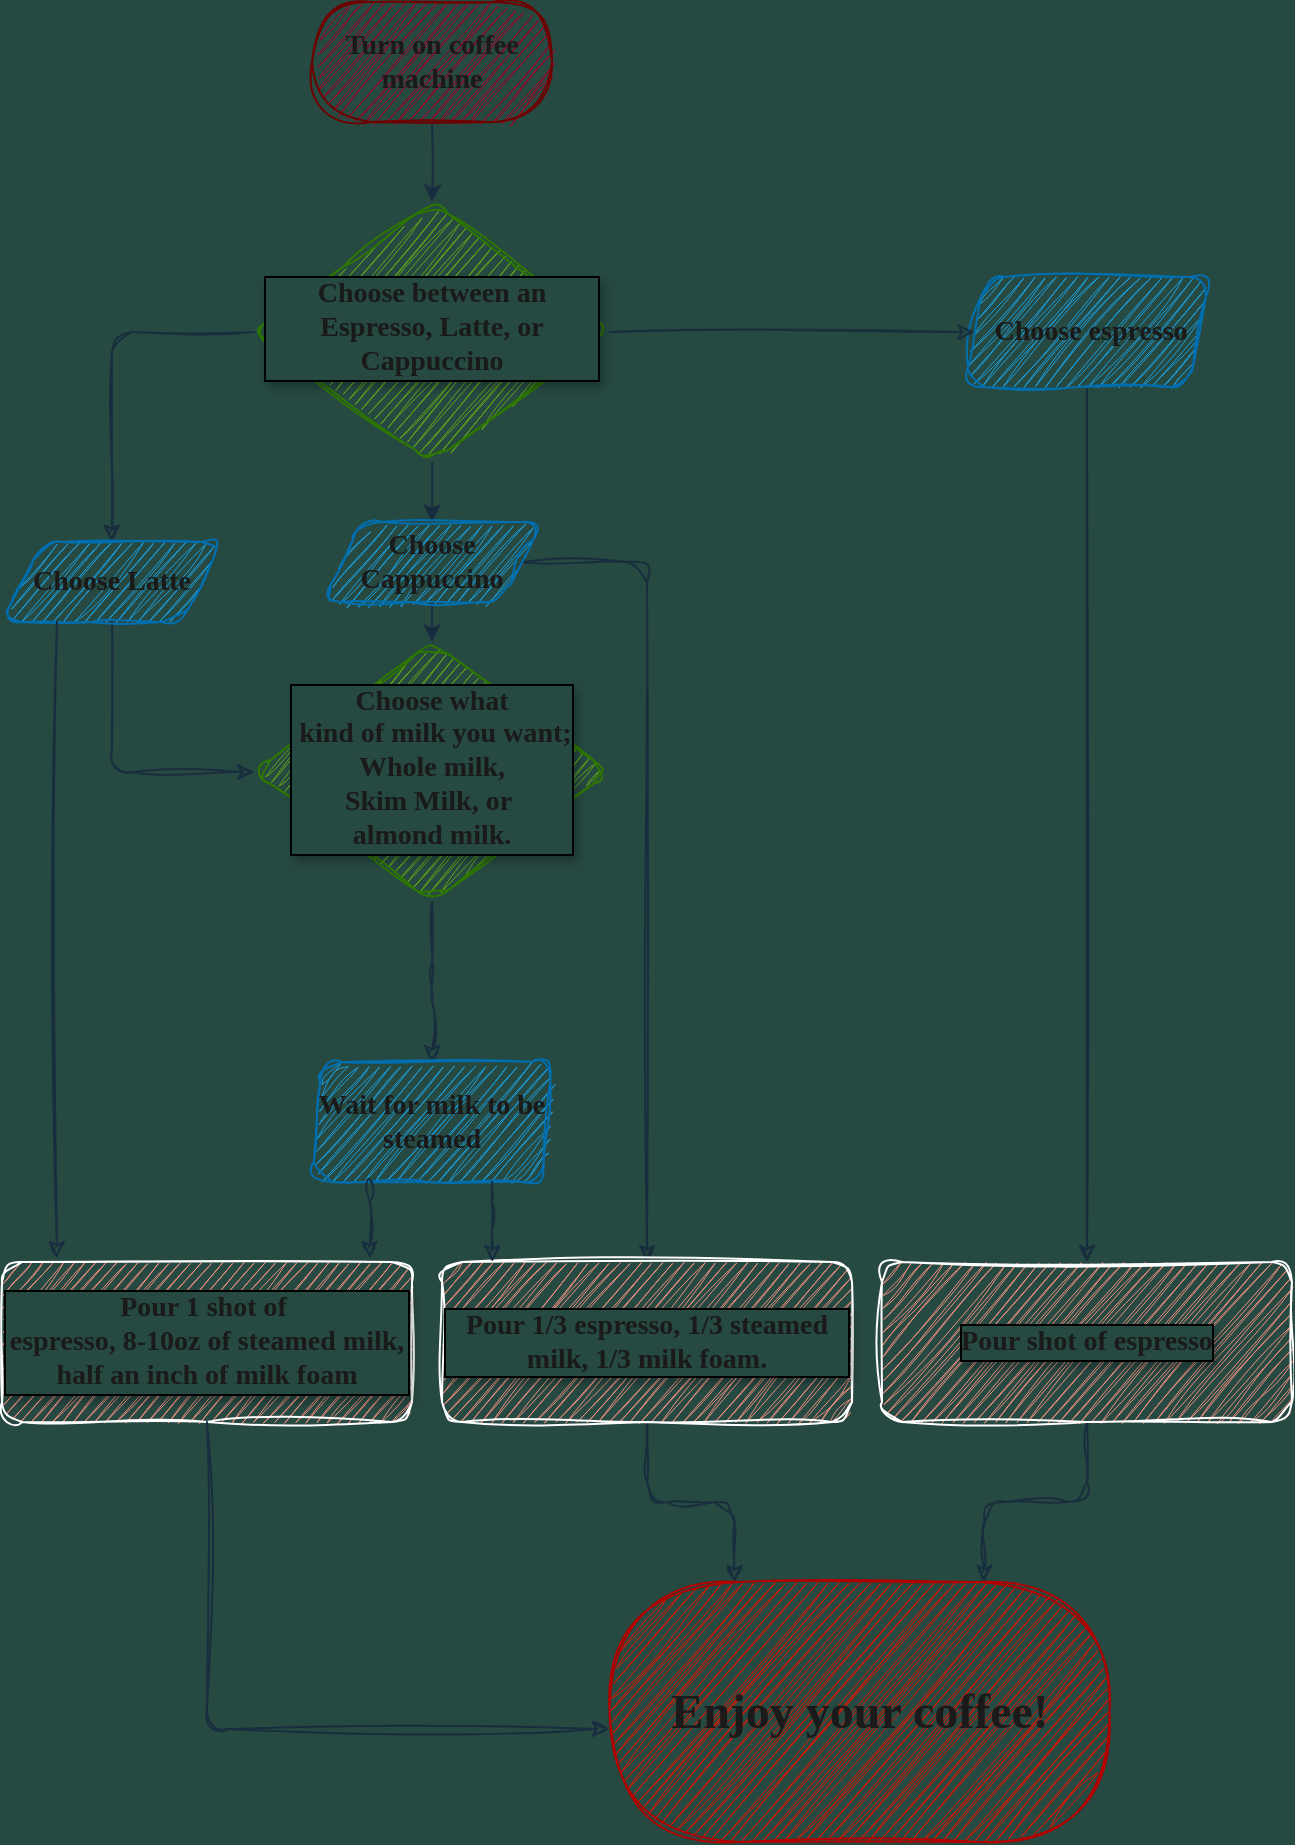 <mxfile version="24.7.6">
  <diagram id="C5RBs43oDa-KdzZeNtuy" name="Page-1">
    <mxGraphModel dx="2049" dy="1064" grid="0" gridSize="10" guides="1" tooltips="1" connect="1" arrows="1" fold="1" page="0" pageScale="1" pageWidth="827" pageHeight="1169" background="#264941" math="0" shadow="0">
      <root>
        <mxCell id="WIyWlLk6GJQsqaUBKTNV-0" />
        <mxCell id="WIyWlLk6GJQsqaUBKTNV-1" parent="WIyWlLk6GJQsqaUBKTNV-0" />
        <mxCell id="2MbHbxxGn7zVGhpDCjre-64" style="edgeStyle=orthogonalEdgeStyle;rounded=1;orthogonalLoop=1;jettySize=auto;html=1;exitX=0;exitY=0.5;exitDx=0;exitDy=0;entryX=0.5;entryY=0;entryDx=0;entryDy=0;textShadow=0;labelBorderColor=none;sketch=1;curveFitting=1;jiggle=2;labelBackgroundColor=none;strokeColor=#182E3E;fontColor=#1A1A1A;fontFamily=Georgia;fontSize=14;fontStyle=1" edge="1" parent="WIyWlLk6GJQsqaUBKTNV-1" source="WIyWlLk6GJQsqaUBKTNV-6" target="2MbHbxxGn7zVGhpDCjre-24">
          <mxGeometry relative="1" as="geometry" />
        </mxCell>
        <mxCell id="2MbHbxxGn7zVGhpDCjre-71" value="" style="edgeStyle=orthogonalEdgeStyle;rounded=1;orthogonalLoop=1;jettySize=auto;html=1;textShadow=0;labelBorderColor=none;labelBackgroundColor=none;strokeColor=#182E3E;fontColor=#1A1A1A;fontFamily=Georgia;fontSize=14;fontStyle=1" edge="1" parent="WIyWlLk6GJQsqaUBKTNV-1" source="WIyWlLk6GJQsqaUBKTNV-6" target="2MbHbxxGn7zVGhpDCjre-30">
          <mxGeometry relative="1" as="geometry" />
        </mxCell>
        <mxCell id="WIyWlLk6GJQsqaUBKTNV-6" value="Choose between an Espresso, Latte, or Cappuccino" style="rhombus;html=1;shadow=0;fontFamily=Georgia;fontSize=14;align=center;strokeWidth=1;spacing=6;spacingTop=-4;textShadow=1;labelBorderColor=default;rounded=1;whiteSpace=wrap;labelBackgroundColor=#264941;sketch=1;curveFitting=1;jiggle=2;fillColor=#60a917;strokeColor=#2D7600;fontColor=#1A1A1A;fontStyle=1" parent="WIyWlLk6GJQsqaUBKTNV-1" vertex="1">
          <mxGeometry x="306.25" y="210" width="177.5" height="130" as="geometry" />
        </mxCell>
        <mxCell id="2MbHbxxGn7zVGhpDCjre-1" value="" style="edgeStyle=orthogonalEdgeStyle;rounded=1;orthogonalLoop=1;jettySize=auto;html=1;entryX=0.5;entryY=0;entryDx=0;entryDy=0;fontFamily=Georgia;fontSize=14;textShadow=0;labelBorderColor=none;labelBackgroundColor=none;strokeColor=#182E3E;fontColor=#1A1A1A;fontStyle=1" edge="1" parent="WIyWlLk6GJQsqaUBKTNV-1" target="WIyWlLk6GJQsqaUBKTNV-6">
          <mxGeometry relative="1" as="geometry">
            <mxPoint x="395" y="170" as="sourcePoint" />
            <mxPoint x="395" y="200" as="targetPoint" />
          </mxGeometry>
        </mxCell>
        <mxCell id="2MbHbxxGn7zVGhpDCjre-23" value="" style="edgeStyle=orthogonalEdgeStyle;rounded=1;orthogonalLoop=1;jettySize=auto;html=1;fontFamily=Georgia;fontSize=14;textShadow=0;labelBorderColor=none;sketch=1;curveFitting=1;jiggle=2;labelBackgroundColor=none;strokeColor=#182E3E;fontColor=#1A1A1A;fontStyle=1" edge="1" parent="WIyWlLk6GJQsqaUBKTNV-1" source="2MbHbxxGn7zVGhpDCjre-9" target="2MbHbxxGn7zVGhpDCjre-22">
          <mxGeometry relative="1" as="geometry" />
        </mxCell>
        <mxCell id="2MbHbxxGn7zVGhpDCjre-22" value="Wait for milk to be steamed" style="shape=parallelogram;perimeter=parallelogramPerimeter;whiteSpace=wrap;html=1;fixedSize=1;size=5;fontFamily=Georgia;fontSize=14;textShadow=0;labelBorderColor=none;rounded=1;sketch=1;curveFitting=1;jiggle=2;labelBackgroundColor=none;fillColor=#1ba1e2;strokeColor=#006EAF;fontColor=#1A1A1A;fontStyle=1" vertex="1" parent="WIyWlLk6GJQsqaUBKTNV-1">
          <mxGeometry x="335" y="640" width="120" height="60" as="geometry" />
        </mxCell>
        <mxCell id="2MbHbxxGn7zVGhpDCjre-61" style="edgeStyle=orthogonalEdgeStyle;rounded=1;orthogonalLoop=1;jettySize=auto;html=1;exitX=0.5;exitY=1;exitDx=0;exitDy=0;textShadow=0;labelBorderColor=none;sketch=1;curveFitting=1;jiggle=2;labelBackgroundColor=none;strokeColor=#182E3E;fontColor=#1A1A1A;fontFamily=Georgia;fontSize=14;fontStyle=1" edge="1" parent="WIyWlLk6GJQsqaUBKTNV-1" source="2MbHbxxGn7zVGhpDCjre-27" target="2MbHbxxGn7zVGhpDCjre-47">
          <mxGeometry relative="1" as="geometry" />
        </mxCell>
        <mxCell id="2MbHbxxGn7zVGhpDCjre-27" value="" style="shape=parallelogram;perimeter=parallelogramPerimeter;whiteSpace=wrap;html=1;fixedSize=1;size=10;fontFamily=Georgia;fontSize=14;textShadow=1;labelBorderColor=default;rounded=1;labelBackgroundColor=none;shadow=0;sketch=1;curveFitting=1;jiggle=2;fillColor=#1ba1e2;strokeColor=#006EAF;fontColor=#1A1A1A;fontStyle=1" vertex="1" parent="WIyWlLk6GJQsqaUBKTNV-1">
          <mxGeometry x="661.25" y="247.5" width="122.5" height="55" as="geometry" />
        </mxCell>
        <mxCell id="2MbHbxxGn7zVGhpDCjre-28" value="" style="edgeStyle=orthogonalEdgeStyle;rounded=1;orthogonalLoop=1;jettySize=auto;html=1;fontFamily=Georgia;fontSize=14;textShadow=0;labelBorderColor=none;sketch=1;curveFitting=1;jiggle=2;labelBackgroundColor=none;strokeColor=#182E3E;fontColor=#1A1A1A;fontStyle=1" edge="1" parent="WIyWlLk6GJQsqaUBKTNV-1" source="WIyWlLk6GJQsqaUBKTNV-6" target="2MbHbxxGn7zVGhpDCjre-27">
          <mxGeometry relative="1" as="geometry">
            <mxPoint x="484" y="275" as="sourcePoint" />
            <mxPoint x="620" y="275" as="targetPoint" />
          </mxGeometry>
        </mxCell>
        <mxCell id="2MbHbxxGn7zVGhpDCjre-29" value="Choose espresso" style="edgeLabel;align=center;verticalAlign=middle;resizable=0;points=[];fontFamily=Georgia;fontSize=14;textShadow=0;labelBorderColor=none;rounded=1;html=1;labelBackgroundColor=none;fontColor=#1A1A1A;fontStyle=1" vertex="1" connectable="0" parent="2MbHbxxGn7zVGhpDCjre-28">
          <mxGeometry x="-0.13" y="-4" relative="1" as="geometry">
            <mxPoint x="160" y="-4" as="offset" />
          </mxGeometry>
        </mxCell>
        <mxCell id="2MbHbxxGn7zVGhpDCjre-72" value="" style="edgeStyle=orthogonalEdgeStyle;rounded=1;orthogonalLoop=1;jettySize=auto;html=1;textShadow=0;labelBorderColor=none;labelBackgroundColor=none;strokeColor=#182E3E;fontColor=#1A1A1A;fontFamily=Georgia;fontSize=14;fontStyle=1" edge="1" parent="WIyWlLk6GJQsqaUBKTNV-1" source="2MbHbxxGn7zVGhpDCjre-30" target="2MbHbxxGn7zVGhpDCjre-9">
          <mxGeometry relative="1" as="geometry" />
        </mxCell>
        <mxCell id="2MbHbxxGn7zVGhpDCjre-73" style="edgeStyle=orthogonalEdgeStyle;rounded=1;orthogonalLoop=1;jettySize=auto;html=1;entryX=0.5;entryY=0;entryDx=0;entryDy=0;textShadow=0;labelBorderColor=none;sketch=1;curveFitting=1;jiggle=2;labelBackgroundColor=none;strokeColor=#182E3E;fontColor=#1A1A1A;fontFamily=Georgia;fontSize=14;fontStyle=1" edge="1" parent="WIyWlLk6GJQsqaUBKTNV-1" source="2MbHbxxGn7zVGhpDCjre-30" target="2MbHbxxGn7zVGhpDCjre-38">
          <mxGeometry relative="1" as="geometry">
            <Array as="points">
              <mxPoint x="503" y="390" />
            </Array>
          </mxGeometry>
        </mxCell>
        <mxCell id="2MbHbxxGn7zVGhpDCjre-30" value="Choose Cappuccino" style="shape=parallelogram;perimeter=parallelogramPerimeter;whiteSpace=wrap;html=1;fixedSize=1;size=20;fontFamily=Georgia;fontSize=14;textShadow=0;labelBorderColor=none;rounded=1;sketch=1;curveFitting=1;jiggle=2;labelBackgroundColor=none;fillColor=#1ba1e2;strokeColor=#006EAF;fontColor=#1A1A1A;fontStyle=1" vertex="1" parent="WIyWlLk6GJQsqaUBKTNV-1">
          <mxGeometry x="340" y="370" width="110" height="40" as="geometry" />
        </mxCell>
        <mxCell id="2MbHbxxGn7zVGhpDCjre-54" value="" style="edgeStyle=orthogonalEdgeStyle;rounded=1;orthogonalLoop=1;jettySize=auto;html=1;entryX=0.25;entryY=0;entryDx=0;entryDy=0;fontFamily=Georgia;fontSize=14;textShadow=0;labelBorderColor=none;sketch=1;curveFitting=1;jiggle=2;labelBackgroundColor=none;strokeColor=#182E3E;fontColor=#1A1A1A;fontStyle=1" edge="1" parent="WIyWlLk6GJQsqaUBKTNV-1" source="2MbHbxxGn7zVGhpDCjre-38" target="2MbHbxxGn7zVGhpDCjre-52">
          <mxGeometry relative="1" as="geometry" />
        </mxCell>
        <mxCell id="2MbHbxxGn7zVGhpDCjre-38" value="Pour 1/3 espresso, 1/3 steamed milk, 1/3 milk foam." style="shape=parallelogram;perimeter=parallelogramPerimeter;whiteSpace=wrap;html=1;fixedSize=1;size=-10;fontFamily=Georgia;fontSize=14;textShadow=1;labelBorderColor=default;rounded=1;sketch=1;curveFitting=1;jiggle=2;labelBackgroundColor=#264941;fillColor=#F08E81;strokeColor=#FFFFFF;fontColor=#1A1A1A;fontStyle=1" vertex="1" parent="WIyWlLk6GJQsqaUBKTNV-1">
          <mxGeometry x="400" y="740" width="205" height="80" as="geometry" />
        </mxCell>
        <mxCell id="2MbHbxxGn7zVGhpDCjre-42" value="&lt;div style=&quot;font-size: 14px;&quot;&gt;Pour 1 shot of&amp;nbsp;&lt;/div&gt;&lt;div style=&quot;font-size: 14px;&quot;&gt;espresso, 8-10oz of steamed milk, half an inch of milk foam&lt;/div&gt;" style="shape=parallelogram;perimeter=parallelogramPerimeter;whiteSpace=wrap;html=1;fixedSize=1;size=0;fontFamily=Georgia;fontSize=14;textShadow=1;labelBorderColor=default;rounded=1;sketch=1;curveFitting=1;jiggle=2;labelBackgroundColor=#264941;fillColor=#F08E81;strokeColor=#FFFFFF;fontColor=#1A1A1A;fontStyle=1" vertex="1" parent="WIyWlLk6GJQsqaUBKTNV-1">
          <mxGeometry x="180" y="740" width="205" height="80" as="geometry" />
        </mxCell>
        <mxCell id="2MbHbxxGn7zVGhpDCjre-56" style="edgeStyle=orthogonalEdgeStyle;rounded=1;orthogonalLoop=1;jettySize=auto;html=1;entryX=0.75;entryY=0;entryDx=0;entryDy=0;fontFamily=Georgia;fontSize=14;textShadow=0;labelBorderColor=none;sketch=1;curveFitting=1;jiggle=2;labelBackgroundColor=none;strokeColor=#182E3E;fontColor=#1A1A1A;fontStyle=1" edge="1" parent="WIyWlLk6GJQsqaUBKTNV-1" source="2MbHbxxGn7zVGhpDCjre-47" target="2MbHbxxGn7zVGhpDCjre-52">
          <mxGeometry relative="1" as="geometry" />
        </mxCell>
        <mxCell id="2MbHbxxGn7zVGhpDCjre-47" value="&lt;span style=&quot;&quot;&gt;Pour shot of espresso&lt;/span&gt;" style="shape=parallelogram;perimeter=parallelogramPerimeter;whiteSpace=wrap;html=1;fixedSize=1;size=-10;fontFamily=Georgia;fontSize=14;textShadow=1;labelBorderColor=default;rounded=1;labelBackgroundColor=#264941;fillColor=#F08E81;strokeColor=#FFFFFF;fontColor=#1A1A1A;fontStyle=1;sketch=1;curveFitting=1;jiggle=2;" vertex="1" parent="WIyWlLk6GJQsqaUBKTNV-1">
          <mxGeometry x="620" y="740" width="205" height="80" as="geometry" />
        </mxCell>
        <mxCell id="2MbHbxxGn7zVGhpDCjre-50" value="Turn on coffee machine" style="rounded=1;whiteSpace=wrap;html=1;arcSize=50;fontFamily=Georgia;fontSize=14;textShadow=0;labelBorderColor=none;glass=0;shadow=0;sketch=1;curveFitting=1;jiggle=2;labelBackgroundColor=none;fillColor=#a20025;strokeColor=#6F0000;fontColor=#1A1A1A;fontStyle=1" vertex="1" parent="WIyWlLk6GJQsqaUBKTNV-1">
          <mxGeometry x="335" y="110" width="120" height="60" as="geometry" />
        </mxCell>
        <mxCell id="2MbHbxxGn7zVGhpDCjre-52" value="Enjoy your coffee!" style="rounded=1;html=1;arcSize=50;glass=0;fontSize=24;fontFamily=Georgia;whiteSpace=wrap;textShadow=0;labelBorderColor=none;sketch=1;curveFitting=1;jiggle=2;labelBackgroundColor=none;fillColor=#e51400;strokeColor=#B20000;fontColor=#1A1A1A;fontStyle=1" vertex="1" parent="WIyWlLk6GJQsqaUBKTNV-1">
          <mxGeometry x="483.75" y="900" width="250" height="130" as="geometry" />
        </mxCell>
        <mxCell id="2MbHbxxGn7zVGhpDCjre-53" style="edgeStyle=orthogonalEdgeStyle;rounded=1;orthogonalLoop=1;jettySize=auto;html=1;entryX=-0.001;entryY=0.565;entryDx=0;entryDy=0;entryPerimeter=0;fontFamily=Georgia;fontSize=14;textShadow=0;labelBorderColor=none;sketch=1;curveFitting=1;jiggle=2;labelBackgroundColor=none;strokeColor=#182E3E;fontColor=#1A1A1A;fontStyle=1" edge="1" parent="WIyWlLk6GJQsqaUBKTNV-1" source="2MbHbxxGn7zVGhpDCjre-42" target="2MbHbxxGn7zVGhpDCjre-52">
          <mxGeometry relative="1" as="geometry">
            <Array as="points">
              <mxPoint x="283" y="973" />
            </Array>
          </mxGeometry>
        </mxCell>
        <mxCell id="2MbHbxxGn7zVGhpDCjre-65" style="edgeStyle=orthogonalEdgeStyle;rounded=1;orthogonalLoop=1;jettySize=auto;html=1;exitX=0.5;exitY=1;exitDx=0;exitDy=0;entryX=0;entryY=0.5;entryDx=0;entryDy=0;textShadow=0;labelBorderColor=none;sketch=1;curveFitting=1;jiggle=2;labelBackgroundColor=none;strokeColor=#182E3E;fontColor=#1A1A1A;fontFamily=Georgia;fontSize=14;fontStyle=1" edge="1" parent="WIyWlLk6GJQsqaUBKTNV-1" source="2MbHbxxGn7zVGhpDCjre-24" target="2MbHbxxGn7zVGhpDCjre-9">
          <mxGeometry relative="1" as="geometry" />
        </mxCell>
        <mxCell id="2MbHbxxGn7zVGhpDCjre-24" value="Choose Latte" style="shape=parallelogram;perimeter=parallelogramPerimeter;whiteSpace=wrap;html=1;fixedSize=1;size=20;fontFamily=Georgia;fontSize=14;textShadow=0;labelBorderColor=none;rounded=1;sketch=1;curveFitting=1;jiggle=2;labelBackgroundColor=none;fillColor=#1ba1e2;strokeColor=#006EAF;fontColor=#1A1A1A;fontStyle=1" vertex="1" parent="WIyWlLk6GJQsqaUBKTNV-1">
          <mxGeometry x="180" y="380" width="110" height="40" as="geometry" />
        </mxCell>
        <mxCell id="2MbHbxxGn7zVGhpDCjre-74" style="edgeStyle=orthogonalEdgeStyle;rounded=1;orthogonalLoop=1;jettySize=auto;html=1;exitX=0.25;exitY=1;exitDx=0;exitDy=0;entryX=0.897;entryY=-0.024;entryDx=0;entryDy=0;entryPerimeter=0;textShadow=0;labelBorderColor=none;sketch=1;curveFitting=1;jiggle=2;labelBackgroundColor=none;strokeColor=#182E3E;fontColor=#1A1A1A;fontFamily=Georgia;fontSize=14;fontStyle=1" edge="1" parent="WIyWlLk6GJQsqaUBKTNV-1" source="2MbHbxxGn7zVGhpDCjre-22" target="2MbHbxxGn7zVGhpDCjre-42">
          <mxGeometry relative="1" as="geometry" />
        </mxCell>
        <mxCell id="2MbHbxxGn7zVGhpDCjre-76" style="edgeStyle=orthogonalEdgeStyle;rounded=1;orthogonalLoop=1;jettySize=auto;html=1;exitX=0.75;exitY=1;exitDx=0;exitDy=0;entryX=0.123;entryY=0;entryDx=0;entryDy=0;entryPerimeter=0;textShadow=0;labelBorderColor=none;sketch=1;curveFitting=1;jiggle=2;labelBackgroundColor=none;strokeColor=#182E3E;fontColor=#1A1A1A;fontFamily=Georgia;fontSize=14;fontStyle=1" edge="1" parent="WIyWlLk6GJQsqaUBKTNV-1" source="2MbHbxxGn7zVGhpDCjre-22" target="2MbHbxxGn7zVGhpDCjre-38">
          <mxGeometry relative="1" as="geometry" />
        </mxCell>
        <mxCell id="2MbHbxxGn7zVGhpDCjre-77" style="edgeStyle=orthogonalEdgeStyle;rounded=1;orthogonalLoop=1;jettySize=auto;html=1;exitX=0.25;exitY=1;exitDx=0;exitDy=0;entryX=0.134;entryY=-0.024;entryDx=0;entryDy=0;entryPerimeter=0;textShadow=0;labelBorderColor=none;sketch=1;curveFitting=1;jiggle=2;labelBackgroundColor=none;strokeColor=#182E3E;fontColor=#1A1A1A;fontFamily=Georgia;fontSize=14;fontStyle=1" edge="1" parent="WIyWlLk6GJQsqaUBKTNV-1" source="2MbHbxxGn7zVGhpDCjre-24" target="2MbHbxxGn7zVGhpDCjre-42">
          <mxGeometry relative="1" as="geometry" />
        </mxCell>
        <mxCell id="2MbHbxxGn7zVGhpDCjre-9" value="&lt;div style=&quot;font-size: 14px;&quot;&gt;Choose what&lt;/div&gt;&lt;div style=&quot;font-size: 14px;&quot;&gt;&amp;nbsp;kind of milk you want;&lt;/div&gt;&lt;div style=&quot;font-size: 14px;&quot;&gt;&amp;nbsp;Whole milk,&amp;nbsp;&lt;/div&gt;&lt;div style=&quot;font-size: 14px;&quot; align=&quot;center&quot;&gt;Skim Milk, or&amp;nbsp;&lt;/div&gt;&lt;div style=&quot;font-size: 14px;&quot;&gt;almond milk.&lt;br style=&quot;font-size: 14px;&quot;&gt;&lt;/div&gt;" style="rhombus;whiteSpace=wrap;html=1;shadow=0;fontFamily=Georgia;fontSize=14;align=center;strokeWidth=1;spacing=6;spacingTop=-4;textShadow=1;labelBorderColor=default;rounded=1;labelBackgroundColor=#264941;sketch=1;curveFitting=1;jiggle=2;fillColor=#60a917;strokeColor=#2D7600;fontColor=#1A1A1A;fontStyle=1" vertex="1" parent="WIyWlLk6GJQsqaUBKTNV-1">
          <mxGeometry x="306.25" y="430" width="177.5" height="130" as="geometry" />
        </mxCell>
      </root>
    </mxGraphModel>
  </diagram>
</mxfile>
